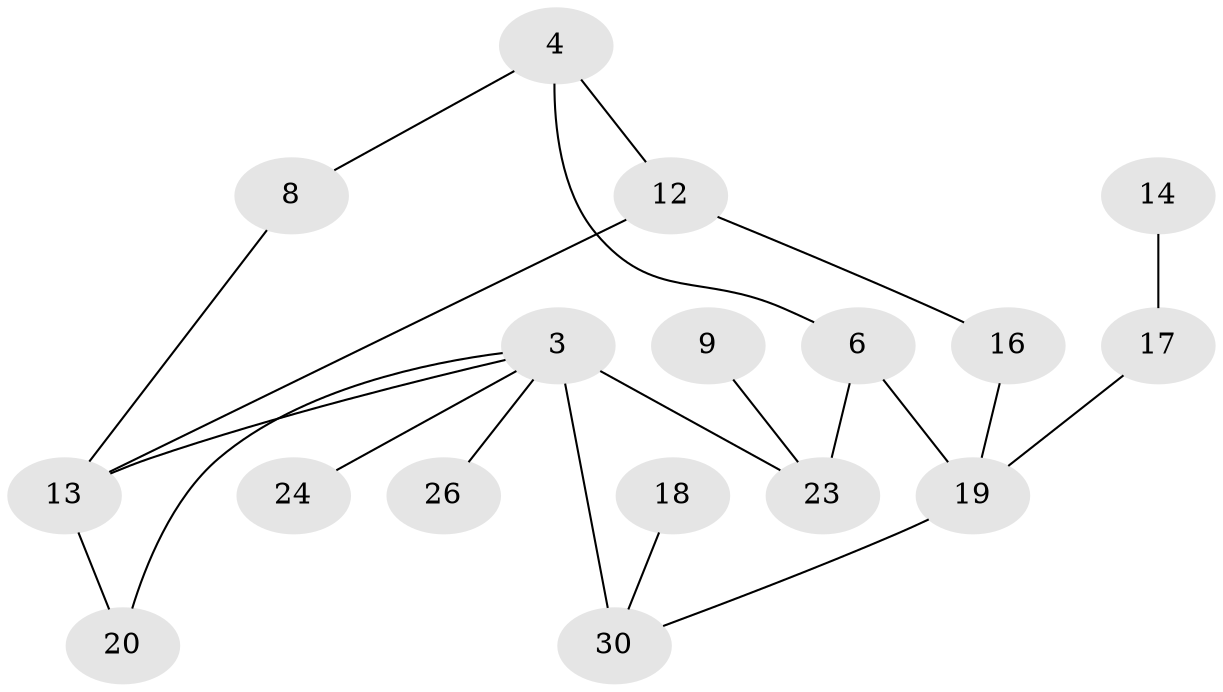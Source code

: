 // original degree distribution, {2: 0.31313131313131315, 0: 0.1111111111111111, 1: 0.29292929292929293, 3: 0.1717171717171717, 5: 0.020202020202020204, 4: 0.08080808080808081, 6: 0.010101010101010102}
// Generated by graph-tools (version 1.1) at 2025/48/03/04/25 22:48:17]
// undirected, 17 vertices, 21 edges
graph export_dot {
  node [color=gray90,style=filled];
  3;
  4;
  6;
  8;
  9;
  12;
  13;
  14;
  16;
  17;
  18;
  19;
  20;
  23;
  24;
  26;
  30;
  3 -- 13 [weight=1.0];
  3 -- 20 [weight=1.0];
  3 -- 23 [weight=4.0];
  3 -- 24 [weight=1.0];
  3 -- 26 [weight=1.0];
  3 -- 30 [weight=3.0];
  4 -- 6 [weight=1.0];
  4 -- 8 [weight=1.0];
  4 -- 12 [weight=1.0];
  6 -- 19 [weight=1.0];
  6 -- 23 [weight=1.0];
  8 -- 13 [weight=1.0];
  9 -- 23 [weight=2.0];
  12 -- 13 [weight=1.0];
  12 -- 16 [weight=1.0];
  13 -- 20 [weight=1.0];
  14 -- 17 [weight=1.0];
  16 -- 19 [weight=1.0];
  17 -- 19 [weight=1.0];
  18 -- 30 [weight=1.0];
  19 -- 30 [weight=2.0];
}
